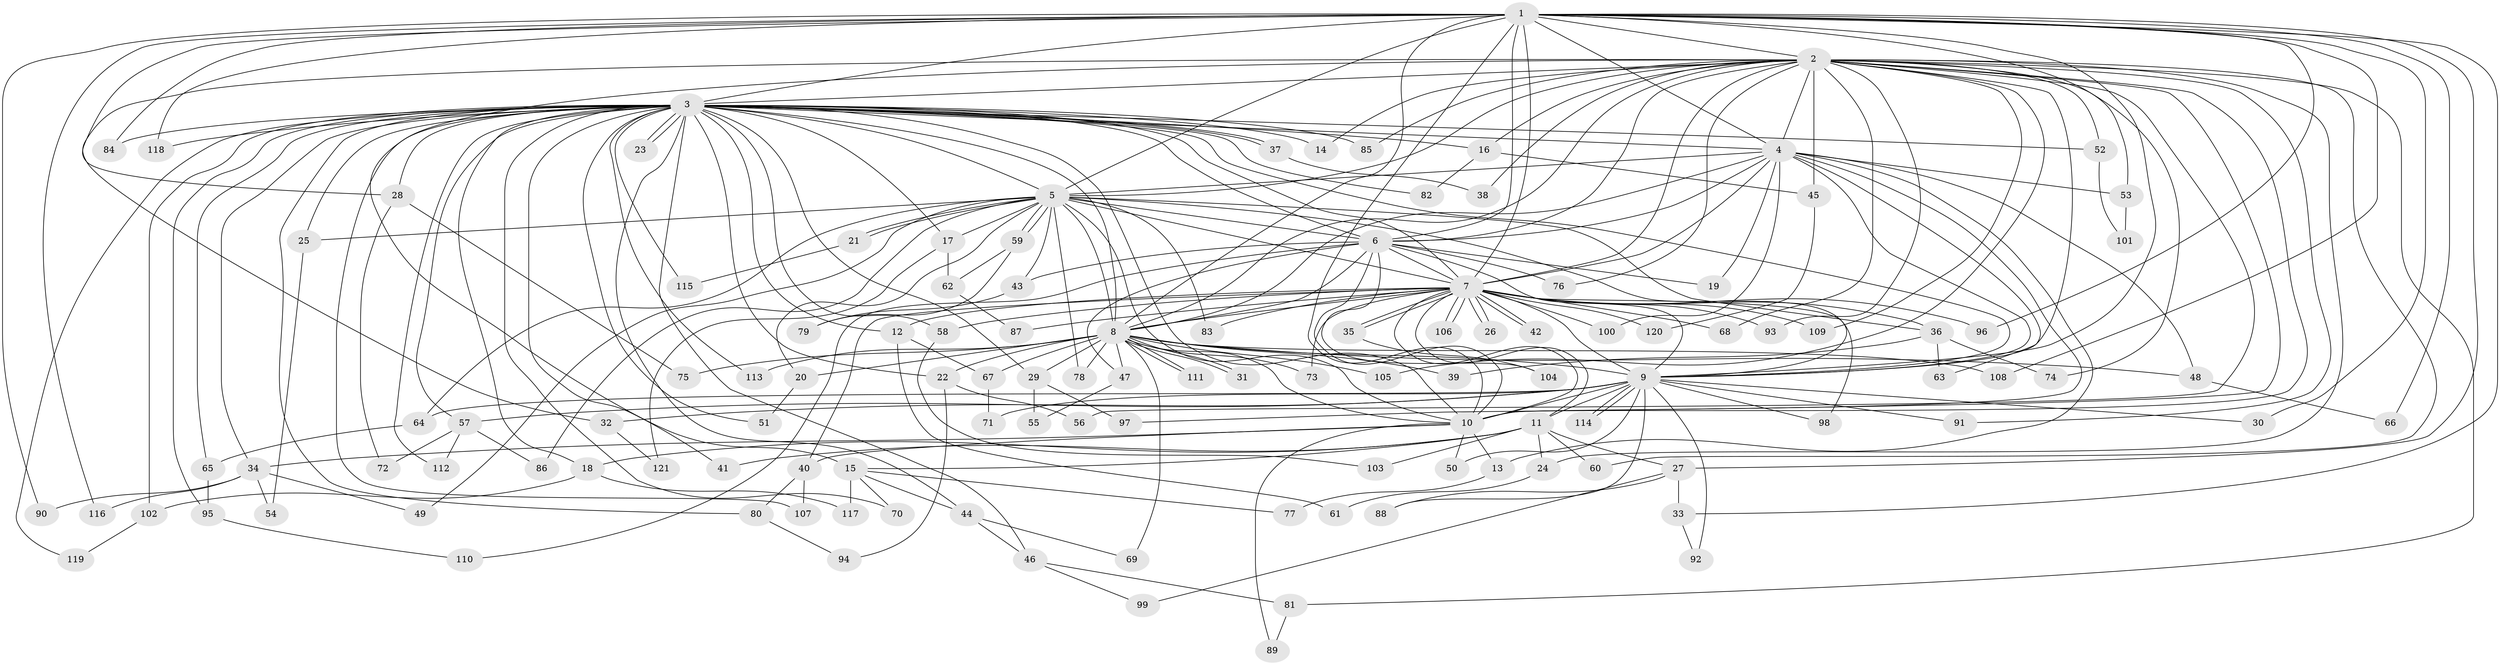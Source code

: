 // Generated by graph-tools (version 1.1) at 2025/01/03/09/25 03:01:27]
// undirected, 121 vertices, 267 edges
graph export_dot {
graph [start="1"]
  node [color=gray90,style=filled];
  1;
  2;
  3;
  4;
  5;
  6;
  7;
  8;
  9;
  10;
  11;
  12;
  13;
  14;
  15;
  16;
  17;
  18;
  19;
  20;
  21;
  22;
  23;
  24;
  25;
  26;
  27;
  28;
  29;
  30;
  31;
  32;
  33;
  34;
  35;
  36;
  37;
  38;
  39;
  40;
  41;
  42;
  43;
  44;
  45;
  46;
  47;
  48;
  49;
  50;
  51;
  52;
  53;
  54;
  55;
  56;
  57;
  58;
  59;
  60;
  61;
  62;
  63;
  64;
  65;
  66;
  67;
  68;
  69;
  70;
  71;
  72;
  73;
  74;
  75;
  76;
  77;
  78;
  79;
  80;
  81;
  82;
  83;
  84;
  85;
  86;
  87;
  88;
  89;
  90;
  91;
  92;
  93;
  94;
  95;
  96;
  97;
  98;
  99;
  100;
  101;
  102;
  103;
  104;
  105;
  106;
  107;
  108;
  109;
  110;
  111;
  112;
  113;
  114;
  115;
  116;
  117;
  118;
  119;
  120;
  121;
  1 -- 2;
  1 -- 3;
  1 -- 4;
  1 -- 5;
  1 -- 6;
  1 -- 7;
  1 -- 8;
  1 -- 9;
  1 -- 10;
  1 -- 27;
  1 -- 28;
  1 -- 30;
  1 -- 33;
  1 -- 53;
  1 -- 66;
  1 -- 84;
  1 -- 90;
  1 -- 96;
  1 -- 108;
  1 -- 116;
  1 -- 118;
  2 -- 3;
  2 -- 4;
  2 -- 5;
  2 -- 6;
  2 -- 7;
  2 -- 8;
  2 -- 9;
  2 -- 10;
  2 -- 14;
  2 -- 15;
  2 -- 16;
  2 -- 24;
  2 -- 32;
  2 -- 38;
  2 -- 45;
  2 -- 52;
  2 -- 56;
  2 -- 60;
  2 -- 68;
  2 -- 74;
  2 -- 76;
  2 -- 81;
  2 -- 85;
  2 -- 91;
  2 -- 93;
  2 -- 97;
  2 -- 105;
  2 -- 109;
  3 -- 4;
  3 -- 5;
  3 -- 6;
  3 -- 7;
  3 -- 8;
  3 -- 9;
  3 -- 10;
  3 -- 12;
  3 -- 14;
  3 -- 16;
  3 -- 17;
  3 -- 18;
  3 -- 22;
  3 -- 23;
  3 -- 23;
  3 -- 25;
  3 -- 28;
  3 -- 29;
  3 -- 34;
  3 -- 37;
  3 -- 37;
  3 -- 41;
  3 -- 44;
  3 -- 46;
  3 -- 51;
  3 -- 52;
  3 -- 57;
  3 -- 58;
  3 -- 65;
  3 -- 70;
  3 -- 80;
  3 -- 82;
  3 -- 84;
  3 -- 85;
  3 -- 95;
  3 -- 102;
  3 -- 107;
  3 -- 112;
  3 -- 113;
  3 -- 115;
  3 -- 118;
  3 -- 119;
  4 -- 5;
  4 -- 6;
  4 -- 7;
  4 -- 8;
  4 -- 9;
  4 -- 10;
  4 -- 13;
  4 -- 19;
  4 -- 48;
  4 -- 53;
  4 -- 63;
  4 -- 100;
  5 -- 6;
  5 -- 7;
  5 -- 8;
  5 -- 9;
  5 -- 10;
  5 -- 17;
  5 -- 20;
  5 -- 21;
  5 -- 21;
  5 -- 25;
  5 -- 36;
  5 -- 43;
  5 -- 49;
  5 -- 59;
  5 -- 59;
  5 -- 64;
  5 -- 78;
  5 -- 83;
  5 -- 86;
  6 -- 7;
  6 -- 8;
  6 -- 9;
  6 -- 10;
  6 -- 19;
  6 -- 43;
  6 -- 47;
  6 -- 76;
  6 -- 104;
  6 -- 110;
  7 -- 8;
  7 -- 9;
  7 -- 10;
  7 -- 11;
  7 -- 12;
  7 -- 26;
  7 -- 26;
  7 -- 35;
  7 -- 35;
  7 -- 36;
  7 -- 40;
  7 -- 42;
  7 -- 42;
  7 -- 58;
  7 -- 68;
  7 -- 73;
  7 -- 83;
  7 -- 87;
  7 -- 93;
  7 -- 96;
  7 -- 98;
  7 -- 100;
  7 -- 106;
  7 -- 106;
  7 -- 109;
  7 -- 120;
  8 -- 9;
  8 -- 10;
  8 -- 20;
  8 -- 22;
  8 -- 29;
  8 -- 31;
  8 -- 31;
  8 -- 39;
  8 -- 47;
  8 -- 48;
  8 -- 67;
  8 -- 69;
  8 -- 73;
  8 -- 75;
  8 -- 78;
  8 -- 105;
  8 -- 108;
  8 -- 111;
  8 -- 111;
  8 -- 113;
  9 -- 10;
  9 -- 11;
  9 -- 30;
  9 -- 32;
  9 -- 50;
  9 -- 57;
  9 -- 64;
  9 -- 71;
  9 -- 88;
  9 -- 91;
  9 -- 92;
  9 -- 98;
  9 -- 114;
  9 -- 114;
  10 -- 13;
  10 -- 34;
  10 -- 40;
  10 -- 50;
  10 -- 89;
  11 -- 15;
  11 -- 18;
  11 -- 24;
  11 -- 27;
  11 -- 41;
  11 -- 60;
  11 -- 103;
  12 -- 61;
  12 -- 67;
  13 -- 77;
  15 -- 44;
  15 -- 70;
  15 -- 77;
  15 -- 117;
  16 -- 45;
  16 -- 82;
  17 -- 62;
  17 -- 121;
  18 -- 102;
  18 -- 117;
  20 -- 51;
  21 -- 115;
  22 -- 56;
  22 -- 94;
  24 -- 61;
  25 -- 54;
  27 -- 33;
  27 -- 88;
  27 -- 99;
  28 -- 72;
  28 -- 75;
  29 -- 55;
  29 -- 97;
  32 -- 121;
  33 -- 92;
  34 -- 49;
  34 -- 54;
  34 -- 90;
  34 -- 116;
  35 -- 104;
  36 -- 39;
  36 -- 63;
  36 -- 74;
  37 -- 38;
  40 -- 80;
  40 -- 107;
  43 -- 79;
  44 -- 46;
  44 -- 69;
  45 -- 120;
  46 -- 81;
  46 -- 99;
  47 -- 55;
  48 -- 66;
  52 -- 101;
  53 -- 101;
  57 -- 72;
  57 -- 86;
  57 -- 112;
  58 -- 103;
  59 -- 62;
  59 -- 79;
  62 -- 87;
  64 -- 65;
  65 -- 95;
  67 -- 71;
  80 -- 94;
  81 -- 89;
  95 -- 110;
  102 -- 119;
}
